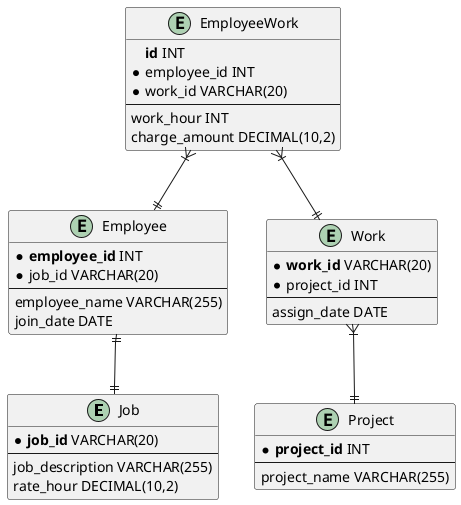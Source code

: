 @startuml

entity Job {
    * **job_id** VARCHAR(20)
    ---
    job_description VARCHAR(255)
    rate_hour DECIMAL(10,2)
}

entity Employee {
    * **employee_id** INT
    * job_id VARCHAR(20)
    ---
    employee_name VARCHAR(255)
    join_date DATE
}

entity Project {
    * **project_id** INT
    ---
    project_name VARCHAR(255)
}

entity Work {
    * **work_id** VARCHAR(20)
    * project_id INT
    ---
    assign_date DATE
}

entity EmployeeWork {
    **id** INT
    * employee_id INT
    * work_id VARCHAR(20)
    ---
    work_hour INT
    charge_amount DECIMAL(10,2)
}

Employee ||--|| Job
EmployeeWork }|--|| Employee
EmployeeWork }|--|| Work
Work }|--|| Project

@enduml
